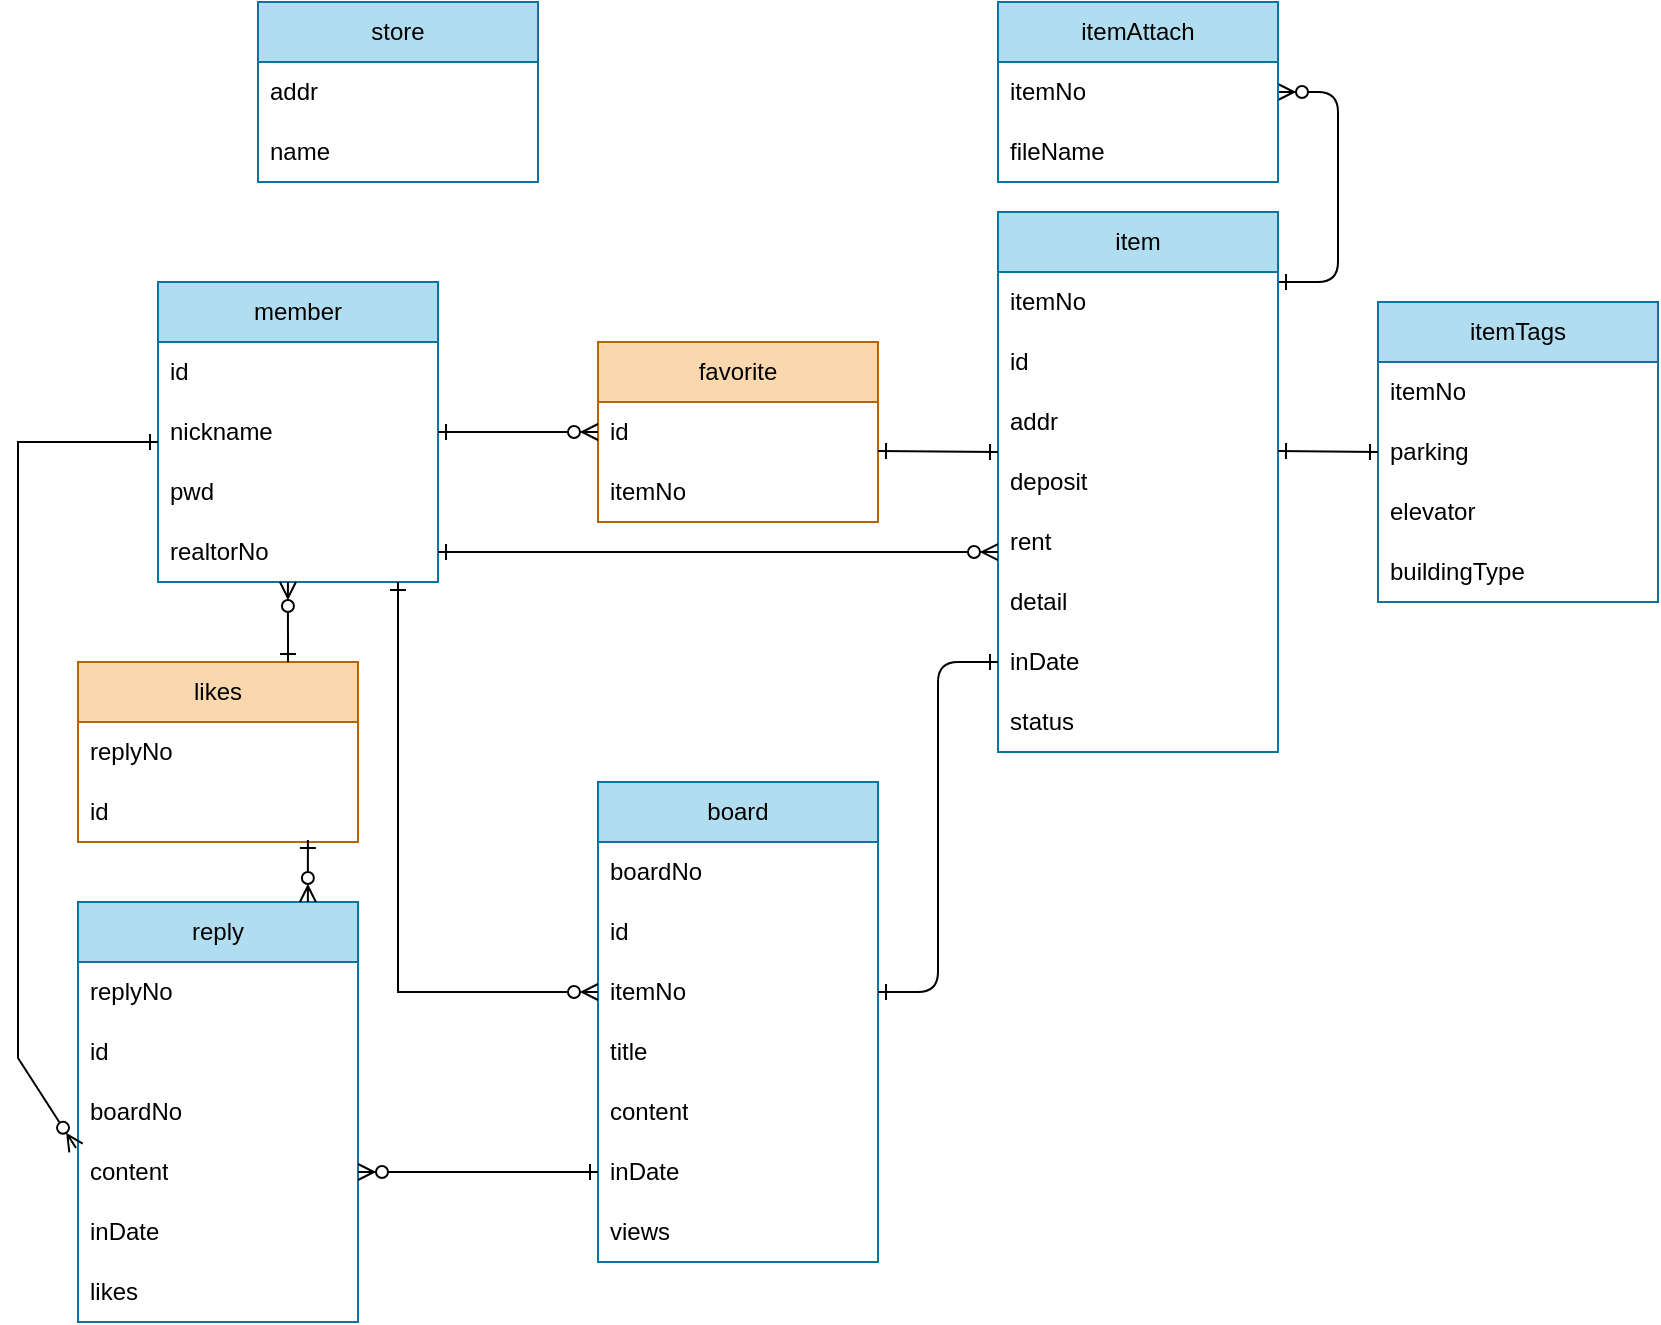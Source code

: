 <mxfile version="21.1.5" type="device">
  <diagram id="R2lEEEUBdFMjLlhIrx00" name="Page-1">
    <mxGraphModel dx="1221" dy="743" grid="1" gridSize="10" guides="1" tooltips="1" connect="1" arrows="1" fold="1" page="1" pageScale="1" pageWidth="850" pageHeight="1100" math="0" shadow="0" extFonts="Permanent Marker^https://fonts.googleapis.com/css?family=Permanent+Marker">
      <root>
        <mxCell id="0" />
        <mxCell id="1" parent="0" />
        <mxCell id="C-vyLk0tnHw3VtMMgP7b-1" value="" style="edgeStyle=entityRelationEdgeStyle;endArrow=ERzeroToMany;startArrow=ERone;endFill=1;startFill=0;exitX=1;exitY=0.167;exitDx=0;exitDy=0;exitPerimeter=0;" parent="1" source="QLP3O7ahc5nEcUDfUB7K-15" target="QLP3O7ahc5nEcUDfUB7K-22" edge="1">
          <mxGeometry width="100" height="100" relative="1" as="geometry">
            <mxPoint x="600" y="200" as="sourcePoint" />
            <mxPoint x="680" y="230" as="targetPoint" />
            <Array as="points">
              <mxPoint x="580" y="220" />
              <mxPoint x="580" y="220" />
              <mxPoint x="580" y="220" />
              <mxPoint x="580" y="220" />
            </Array>
          </mxGeometry>
        </mxCell>
        <mxCell id="QLP3O7ahc5nEcUDfUB7K-8" value="member" style="swimlane;fontStyle=0;childLayout=stackLayout;horizontal=1;startSize=30;horizontalStack=0;resizeParent=1;resizeParentMax=0;resizeLast=0;collapsible=1;marginBottom=0;whiteSpace=wrap;html=1;fillColor=#b1ddf0;strokeColor=#10739e;" parent="1" vertex="1">
          <mxGeometry x="90" y="280" width="140" height="150" as="geometry" />
        </mxCell>
        <mxCell id="QLP3O7ahc5nEcUDfUB7K-9" value="id" style="text;strokeColor=none;fillColor=none;align=left;verticalAlign=middle;spacingLeft=4;spacingRight=4;overflow=hidden;points=[[0,0.5],[1,0.5]];portConstraint=eastwest;rotatable=0;whiteSpace=wrap;html=1;" parent="QLP3O7ahc5nEcUDfUB7K-8" vertex="1">
          <mxGeometry y="30" width="140" height="30" as="geometry" />
        </mxCell>
        <mxCell id="QLP3O7ahc5nEcUDfUB7K-10" value="nickname" style="text;strokeColor=none;fillColor=none;align=left;verticalAlign=middle;spacingLeft=4;spacingRight=4;overflow=hidden;points=[[0,0.5],[1,0.5]];portConstraint=eastwest;rotatable=0;whiteSpace=wrap;html=1;" parent="QLP3O7ahc5nEcUDfUB7K-8" vertex="1">
          <mxGeometry y="60" width="140" height="30" as="geometry" />
        </mxCell>
        <mxCell id="QLP3O7ahc5nEcUDfUB7K-11" value="pwd" style="text;strokeColor=none;fillColor=none;align=left;verticalAlign=middle;spacingLeft=4;spacingRight=4;overflow=hidden;points=[[0,0.5],[1,0.5]];portConstraint=eastwest;rotatable=0;whiteSpace=wrap;html=1;" parent="QLP3O7ahc5nEcUDfUB7K-8" vertex="1">
          <mxGeometry y="90" width="140" height="30" as="geometry" />
        </mxCell>
        <mxCell id="QLP3O7ahc5nEcUDfUB7K-12" value="realtorNo" style="text;strokeColor=none;fillColor=none;align=left;verticalAlign=middle;spacingLeft=4;spacingRight=4;overflow=hidden;points=[[0,0.5],[1,0.5]];portConstraint=eastwest;rotatable=0;whiteSpace=wrap;html=1;" parent="QLP3O7ahc5nEcUDfUB7K-8" vertex="1">
          <mxGeometry y="120" width="140" height="30" as="geometry" />
        </mxCell>
        <mxCell id="QLP3O7ahc5nEcUDfUB7K-13" value="item" style="swimlane;fontStyle=0;childLayout=stackLayout;horizontal=1;startSize=30;horizontalStack=0;resizeParent=1;resizeParentMax=0;resizeLast=0;collapsible=1;marginBottom=0;whiteSpace=wrap;html=1;fillColor=#b1ddf0;strokeColor=#10739e;" parent="1" vertex="1">
          <mxGeometry x="510" y="245" width="140" height="270" as="geometry" />
        </mxCell>
        <mxCell id="QLP3O7ahc5nEcUDfUB7K-15" value="itemNo" style="text;strokeColor=none;fillColor=none;align=left;verticalAlign=middle;spacingLeft=4;spacingRight=4;overflow=hidden;points=[[0,0.5],[1,0.5]];portConstraint=eastwest;rotatable=0;whiteSpace=wrap;html=1;" parent="QLP3O7ahc5nEcUDfUB7K-13" vertex="1">
          <mxGeometry y="30" width="140" height="30" as="geometry" />
        </mxCell>
        <mxCell id="QLP3O7ahc5nEcUDfUB7K-16" value="id" style="text;strokeColor=none;fillColor=none;align=left;verticalAlign=middle;spacingLeft=4;spacingRight=4;overflow=hidden;points=[[0,0.5],[1,0.5]];portConstraint=eastwest;rotatable=0;whiteSpace=wrap;html=1;" parent="QLP3O7ahc5nEcUDfUB7K-13" vertex="1">
          <mxGeometry y="60" width="140" height="30" as="geometry" />
        </mxCell>
        <mxCell id="QLP3O7ahc5nEcUDfUB7K-20" value="addr" style="text;strokeColor=none;fillColor=none;align=left;verticalAlign=middle;spacingLeft=4;spacingRight=4;overflow=hidden;points=[[0,0.5],[1,0.5]];portConstraint=eastwest;rotatable=0;whiteSpace=wrap;html=1;" parent="QLP3O7ahc5nEcUDfUB7K-13" vertex="1">
          <mxGeometry y="90" width="140" height="30" as="geometry" />
        </mxCell>
        <mxCell id="QLP3O7ahc5nEcUDfUB7K-19" value="deposit" style="text;strokeColor=none;fillColor=none;align=left;verticalAlign=middle;spacingLeft=4;spacingRight=4;overflow=hidden;points=[[0,0.5],[1,0.5]];portConstraint=eastwest;rotatable=0;whiteSpace=wrap;html=1;" parent="QLP3O7ahc5nEcUDfUB7K-13" vertex="1">
          <mxGeometry y="120" width="140" height="30" as="geometry" />
        </mxCell>
        <mxCell id="QLP3O7ahc5nEcUDfUB7K-18" value="rent" style="text;strokeColor=none;fillColor=none;align=left;verticalAlign=middle;spacingLeft=4;spacingRight=4;overflow=hidden;points=[[0,0.5],[1,0.5]];portConstraint=eastwest;rotatable=0;whiteSpace=wrap;html=1;" parent="QLP3O7ahc5nEcUDfUB7K-13" vertex="1">
          <mxGeometry y="150" width="140" height="30" as="geometry" />
        </mxCell>
        <mxCell id="QLP3O7ahc5nEcUDfUB7K-17" value="detail" style="text;strokeColor=none;fillColor=none;align=left;verticalAlign=middle;spacingLeft=4;spacingRight=4;overflow=hidden;points=[[0,0.5],[1,0.5]];portConstraint=eastwest;rotatable=0;whiteSpace=wrap;html=1;" parent="QLP3O7ahc5nEcUDfUB7K-13" vertex="1">
          <mxGeometry y="180" width="140" height="30" as="geometry" />
        </mxCell>
        <mxCell id="QLP3O7ahc5nEcUDfUB7K-21" value="inDate" style="text;strokeColor=none;fillColor=none;align=left;verticalAlign=middle;spacingLeft=4;spacingRight=4;overflow=hidden;points=[[0,0.5],[1,0.5]];portConstraint=eastwest;rotatable=0;whiteSpace=wrap;html=1;" parent="QLP3O7ahc5nEcUDfUB7K-13" vertex="1">
          <mxGeometry y="210" width="140" height="30" as="geometry" />
        </mxCell>
        <mxCell id="QLP3O7ahc5nEcUDfUB7K-80" value="status" style="text;strokeColor=none;fillColor=none;align=left;verticalAlign=middle;spacingLeft=4;spacingRight=4;overflow=hidden;points=[[0,0.5],[1,0.5]];portConstraint=eastwest;rotatable=0;whiteSpace=wrap;html=1;" parent="QLP3O7ahc5nEcUDfUB7K-13" vertex="1">
          <mxGeometry y="240" width="140" height="30" as="geometry" />
        </mxCell>
        <mxCell id="QLP3O7ahc5nEcUDfUB7K-22" value="itemAttach" style="swimlane;fontStyle=0;childLayout=stackLayout;horizontal=1;startSize=30;horizontalStack=0;resizeParent=1;resizeParentMax=0;resizeLast=0;collapsible=1;marginBottom=0;whiteSpace=wrap;html=1;fillColor=#b1ddf0;strokeColor=#10739e;" parent="1" vertex="1">
          <mxGeometry x="510" y="140" width="140" height="90" as="geometry" />
        </mxCell>
        <mxCell id="QLP3O7ahc5nEcUDfUB7K-23" value="itemNo" style="text;strokeColor=none;fillColor=none;align=left;verticalAlign=middle;spacingLeft=4;spacingRight=4;overflow=hidden;points=[[0,0.5],[1,0.5]];portConstraint=eastwest;rotatable=0;whiteSpace=wrap;html=1;" parent="QLP3O7ahc5nEcUDfUB7K-22" vertex="1">
          <mxGeometry y="30" width="140" height="30" as="geometry" />
        </mxCell>
        <mxCell id="QLP3O7ahc5nEcUDfUB7K-24" value="fileName" style="text;strokeColor=none;fillColor=none;align=left;verticalAlign=middle;spacingLeft=4;spacingRight=4;overflow=hidden;points=[[0,0.5],[1,0.5]];portConstraint=eastwest;rotatable=0;whiteSpace=wrap;html=1;" parent="QLP3O7ahc5nEcUDfUB7K-22" vertex="1">
          <mxGeometry y="60" width="140" height="30" as="geometry" />
        </mxCell>
        <mxCell id="QLP3O7ahc5nEcUDfUB7K-26" value="itemTags" style="swimlane;fontStyle=0;childLayout=stackLayout;horizontal=1;startSize=30;horizontalStack=0;resizeParent=1;resizeParentMax=0;resizeLast=0;collapsible=1;marginBottom=0;whiteSpace=wrap;html=1;fillColor=#b1ddf0;strokeColor=#10739e;" parent="1" vertex="1">
          <mxGeometry x="700" y="290" width="140" height="150" as="geometry" />
        </mxCell>
        <mxCell id="QLP3O7ahc5nEcUDfUB7K-27" value="itemNo" style="text;strokeColor=none;fillColor=none;align=left;verticalAlign=middle;spacingLeft=4;spacingRight=4;overflow=hidden;points=[[0,0.5],[1,0.5]];portConstraint=eastwest;rotatable=0;whiteSpace=wrap;html=1;" parent="QLP3O7ahc5nEcUDfUB7K-26" vertex="1">
          <mxGeometry y="30" width="140" height="30" as="geometry" />
        </mxCell>
        <mxCell id="QLP3O7ahc5nEcUDfUB7K-28" value="parking" style="text;strokeColor=none;fillColor=none;align=left;verticalAlign=middle;spacingLeft=4;spacingRight=4;overflow=hidden;points=[[0,0.5],[1,0.5]];portConstraint=eastwest;rotatable=0;whiteSpace=wrap;html=1;" parent="QLP3O7ahc5nEcUDfUB7K-26" vertex="1">
          <mxGeometry y="60" width="140" height="30" as="geometry" />
        </mxCell>
        <mxCell id="QLP3O7ahc5nEcUDfUB7K-29" value="elevator" style="text;strokeColor=none;fillColor=none;align=left;verticalAlign=middle;spacingLeft=4;spacingRight=4;overflow=hidden;points=[[0,0.5],[1,0.5]];portConstraint=eastwest;rotatable=0;whiteSpace=wrap;html=1;" parent="QLP3O7ahc5nEcUDfUB7K-26" vertex="1">
          <mxGeometry y="90" width="140" height="30" as="geometry" />
        </mxCell>
        <mxCell id="QLP3O7ahc5nEcUDfUB7K-30" value="buildingType" style="text;strokeColor=none;fillColor=none;align=left;verticalAlign=middle;spacingLeft=4;spacingRight=4;overflow=hidden;points=[[0,0.5],[1,0.5]];portConstraint=eastwest;rotatable=0;whiteSpace=wrap;html=1;" parent="QLP3O7ahc5nEcUDfUB7K-26" vertex="1">
          <mxGeometry y="120" width="140" height="30" as="geometry" />
        </mxCell>
        <mxCell id="QLP3O7ahc5nEcUDfUB7K-31" value="store" style="swimlane;fontStyle=0;childLayout=stackLayout;horizontal=1;startSize=30;horizontalStack=0;resizeParent=1;resizeParentMax=0;resizeLast=0;collapsible=1;marginBottom=0;whiteSpace=wrap;html=1;fillColor=#b1ddf0;strokeColor=#10739e;" parent="1" vertex="1">
          <mxGeometry x="140" y="140" width="140" height="90" as="geometry" />
        </mxCell>
        <mxCell id="QLP3O7ahc5nEcUDfUB7K-32" value="addr" style="text;strokeColor=none;fillColor=none;align=left;verticalAlign=middle;spacingLeft=4;spacingRight=4;overflow=hidden;points=[[0,0.5],[1,0.5]];portConstraint=eastwest;rotatable=0;whiteSpace=wrap;html=1;" parent="QLP3O7ahc5nEcUDfUB7K-31" vertex="1">
          <mxGeometry y="30" width="140" height="30" as="geometry" />
        </mxCell>
        <mxCell id="QLP3O7ahc5nEcUDfUB7K-33" value="name" style="text;strokeColor=none;fillColor=none;align=left;verticalAlign=middle;spacingLeft=4;spacingRight=4;overflow=hidden;points=[[0,0.5],[1,0.5]];portConstraint=eastwest;rotatable=0;whiteSpace=wrap;html=1;" parent="QLP3O7ahc5nEcUDfUB7K-31" vertex="1">
          <mxGeometry y="60" width="140" height="30" as="geometry" />
        </mxCell>
        <mxCell id="QLP3O7ahc5nEcUDfUB7K-35" value="board" style="swimlane;fontStyle=0;childLayout=stackLayout;horizontal=1;startSize=30;horizontalStack=0;resizeParent=1;resizeParentMax=0;resizeLast=0;collapsible=1;marginBottom=0;whiteSpace=wrap;html=1;fillColor=#b1ddf0;strokeColor=#10739e;" parent="1" vertex="1">
          <mxGeometry x="310" y="530" width="140" height="240" as="geometry" />
        </mxCell>
        <mxCell id="QLP3O7ahc5nEcUDfUB7K-36" value="boardNo" style="text;strokeColor=none;fillColor=none;align=left;verticalAlign=middle;spacingLeft=4;spacingRight=4;overflow=hidden;points=[[0,0.5],[1,0.5]];portConstraint=eastwest;rotatable=0;whiteSpace=wrap;html=1;" parent="QLP3O7ahc5nEcUDfUB7K-35" vertex="1">
          <mxGeometry y="30" width="140" height="30" as="geometry" />
        </mxCell>
        <mxCell id="QLP3O7ahc5nEcUDfUB7K-37" value="id" style="text;strokeColor=none;fillColor=none;align=left;verticalAlign=middle;spacingLeft=4;spacingRight=4;overflow=hidden;points=[[0,0.5],[1,0.5]];portConstraint=eastwest;rotatable=0;whiteSpace=wrap;html=1;" parent="QLP3O7ahc5nEcUDfUB7K-35" vertex="1">
          <mxGeometry y="60" width="140" height="30" as="geometry" />
        </mxCell>
        <mxCell id="QLP3O7ahc5nEcUDfUB7K-38" value="itemNo" style="text;strokeColor=none;fillColor=none;align=left;verticalAlign=middle;spacingLeft=4;spacingRight=4;overflow=hidden;points=[[0,0.5],[1,0.5]];portConstraint=eastwest;rotatable=0;whiteSpace=wrap;html=1;" parent="QLP3O7ahc5nEcUDfUB7K-35" vertex="1">
          <mxGeometry y="90" width="140" height="30" as="geometry" />
        </mxCell>
        <mxCell id="QLP3O7ahc5nEcUDfUB7K-42" value="title" style="text;strokeColor=none;fillColor=none;align=left;verticalAlign=middle;spacingLeft=4;spacingRight=4;overflow=hidden;points=[[0,0.5],[1,0.5]];portConstraint=eastwest;rotatable=0;whiteSpace=wrap;html=1;" parent="QLP3O7ahc5nEcUDfUB7K-35" vertex="1">
          <mxGeometry y="120" width="140" height="30" as="geometry" />
        </mxCell>
        <mxCell id="QLP3O7ahc5nEcUDfUB7K-41" value="content" style="text;strokeColor=none;fillColor=none;align=left;verticalAlign=middle;spacingLeft=4;spacingRight=4;overflow=hidden;points=[[0,0.5],[1,0.5]];portConstraint=eastwest;rotatable=0;whiteSpace=wrap;html=1;" parent="QLP3O7ahc5nEcUDfUB7K-35" vertex="1">
          <mxGeometry y="150" width="140" height="30" as="geometry" />
        </mxCell>
        <mxCell id="QLP3O7ahc5nEcUDfUB7K-40" value="inDate" style="text;strokeColor=none;fillColor=none;align=left;verticalAlign=middle;spacingLeft=4;spacingRight=4;overflow=hidden;points=[[0,0.5],[1,0.5]];portConstraint=eastwest;rotatable=0;whiteSpace=wrap;html=1;" parent="QLP3O7ahc5nEcUDfUB7K-35" vertex="1">
          <mxGeometry y="180" width="140" height="30" as="geometry" />
        </mxCell>
        <mxCell id="QLP3O7ahc5nEcUDfUB7K-39" value="views" style="text;strokeColor=none;fillColor=none;align=left;verticalAlign=middle;spacingLeft=4;spacingRight=4;overflow=hidden;points=[[0,0.5],[1,0.5]];portConstraint=eastwest;rotatable=0;whiteSpace=wrap;html=1;" parent="QLP3O7ahc5nEcUDfUB7K-35" vertex="1">
          <mxGeometry y="210" width="140" height="30" as="geometry" />
        </mxCell>
        <mxCell id="QLP3O7ahc5nEcUDfUB7K-43" value="reply" style="swimlane;fontStyle=0;childLayout=stackLayout;horizontal=1;startSize=30;horizontalStack=0;resizeParent=1;resizeParentMax=0;resizeLast=0;collapsible=1;marginBottom=0;whiteSpace=wrap;html=1;fillColor=#b1ddf0;strokeColor=#10739e;" parent="1" vertex="1">
          <mxGeometry x="50" y="590" width="140" height="210" as="geometry" />
        </mxCell>
        <mxCell id="QLP3O7ahc5nEcUDfUB7K-44" value="replyNo" style="text;strokeColor=none;fillColor=none;align=left;verticalAlign=middle;spacingLeft=4;spacingRight=4;overflow=hidden;points=[[0,0.5],[1,0.5]];portConstraint=eastwest;rotatable=0;whiteSpace=wrap;html=1;" parent="QLP3O7ahc5nEcUDfUB7K-43" vertex="1">
          <mxGeometry y="30" width="140" height="30" as="geometry" />
        </mxCell>
        <mxCell id="QLP3O7ahc5nEcUDfUB7K-45" value="id" style="text;strokeColor=none;fillColor=none;align=left;verticalAlign=middle;spacingLeft=4;spacingRight=4;overflow=hidden;points=[[0,0.5],[1,0.5]];portConstraint=eastwest;rotatable=0;whiteSpace=wrap;html=1;" parent="QLP3O7ahc5nEcUDfUB7K-43" vertex="1">
          <mxGeometry y="60" width="140" height="30" as="geometry" />
        </mxCell>
        <mxCell id="QLP3O7ahc5nEcUDfUB7K-46" value="boardNo" style="text;strokeColor=none;fillColor=none;align=left;verticalAlign=middle;spacingLeft=4;spacingRight=4;overflow=hidden;points=[[0,0.5],[1,0.5]];portConstraint=eastwest;rotatable=0;whiteSpace=wrap;html=1;" parent="QLP3O7ahc5nEcUDfUB7K-43" vertex="1">
          <mxGeometry y="90" width="140" height="30" as="geometry" />
        </mxCell>
        <mxCell id="QLP3O7ahc5nEcUDfUB7K-49" value="content" style="text;strokeColor=none;fillColor=none;align=left;verticalAlign=middle;spacingLeft=4;spacingRight=4;overflow=hidden;points=[[0,0.5],[1,0.5]];portConstraint=eastwest;rotatable=0;whiteSpace=wrap;html=1;" parent="QLP3O7ahc5nEcUDfUB7K-43" vertex="1">
          <mxGeometry y="120" width="140" height="30" as="geometry" />
        </mxCell>
        <mxCell id="QLP3O7ahc5nEcUDfUB7K-48" value="inDate" style="text;strokeColor=none;fillColor=none;align=left;verticalAlign=middle;spacingLeft=4;spacingRight=4;overflow=hidden;points=[[0,0.5],[1,0.5]];portConstraint=eastwest;rotatable=0;whiteSpace=wrap;html=1;" parent="QLP3O7ahc5nEcUDfUB7K-43" vertex="1">
          <mxGeometry y="150" width="140" height="30" as="geometry" />
        </mxCell>
        <mxCell id="QLP3O7ahc5nEcUDfUB7K-47" value="likes" style="text;strokeColor=none;fillColor=none;align=left;verticalAlign=middle;spacingLeft=4;spacingRight=4;overflow=hidden;points=[[0,0.5],[1,0.5]];portConstraint=eastwest;rotatable=0;whiteSpace=wrap;html=1;" parent="QLP3O7ahc5nEcUDfUB7K-43" vertex="1">
          <mxGeometry y="180" width="140" height="30" as="geometry" />
        </mxCell>
        <mxCell id="QLP3O7ahc5nEcUDfUB7K-50" value="favorite" style="swimlane;fontStyle=0;childLayout=stackLayout;horizontal=1;startSize=30;horizontalStack=0;resizeParent=1;resizeParentMax=0;resizeLast=0;collapsible=1;marginBottom=0;whiteSpace=wrap;html=1;fillColor=#fad7ac;strokeColor=#b46504;" parent="1" vertex="1">
          <mxGeometry x="310" y="310" width="140" height="90" as="geometry" />
        </mxCell>
        <mxCell id="QLP3O7ahc5nEcUDfUB7K-51" value="id" style="text;strokeColor=none;fillColor=none;align=left;verticalAlign=middle;spacingLeft=4;spacingRight=4;overflow=hidden;points=[[0,0.5],[1,0.5]];portConstraint=eastwest;rotatable=0;whiteSpace=wrap;html=1;" parent="QLP3O7ahc5nEcUDfUB7K-50" vertex="1">
          <mxGeometry y="30" width="140" height="30" as="geometry" />
        </mxCell>
        <mxCell id="QLP3O7ahc5nEcUDfUB7K-52" value="itemNo" style="text;strokeColor=none;fillColor=none;align=left;verticalAlign=middle;spacingLeft=4;spacingRight=4;overflow=hidden;points=[[0,0.5],[1,0.5]];portConstraint=eastwest;rotatable=0;whiteSpace=wrap;html=1;" parent="QLP3O7ahc5nEcUDfUB7K-50" vertex="1">
          <mxGeometry y="60" width="140" height="30" as="geometry" />
        </mxCell>
        <mxCell id="QLP3O7ahc5nEcUDfUB7K-54" value="" style="edgeStyle=entityRelationEdgeStyle;endArrow=ERzeroToMany;startArrow=ERone;endFill=1;startFill=0;exitX=1;exitY=0.5;exitDx=0;exitDy=0;entryX=0;entryY=0.5;entryDx=0;entryDy=0;" parent="1" source="QLP3O7ahc5nEcUDfUB7K-10" target="QLP3O7ahc5nEcUDfUB7K-51" edge="1">
          <mxGeometry width="100" height="100" relative="1" as="geometry">
            <mxPoint x="250" y="350" as="sourcePoint" />
            <mxPoint x="330" y="380" as="targetPoint" />
            <Array as="points">
              <mxPoint x="230" y="400" />
            </Array>
          </mxGeometry>
        </mxCell>
        <mxCell id="QLP3O7ahc5nEcUDfUB7K-56" value="" style="edgeStyle=entityRelationEdgeStyle;endArrow=ERzeroToMany;startArrow=ERone;endFill=1;startFill=0;exitX=1;exitY=0.5;exitDx=0;exitDy=0;entryX=0;entryY=0.667;entryDx=0;entryDy=0;entryPerimeter=0;" parent="1" source="QLP3O7ahc5nEcUDfUB7K-12" target="QLP3O7ahc5nEcUDfUB7K-18" edge="1">
          <mxGeometry width="100" height="100" relative="1" as="geometry">
            <mxPoint x="240" y="420" as="sourcePoint" />
            <mxPoint x="350" y="420" as="targetPoint" />
            <Array as="points">
              <mxPoint x="240" y="465" />
            </Array>
          </mxGeometry>
        </mxCell>
        <mxCell id="QLP3O7ahc5nEcUDfUB7K-60" value="" style="edgeStyle=entityRelationEdgeStyle;endArrow=ERone;startArrow=ERone;endFill=0;startFill=0;entryX=0;entryY=0.5;entryDx=0;entryDy=0;exitX=1;exitY=0.5;exitDx=0;exitDy=0;" parent="1" source="QLP3O7ahc5nEcUDfUB7K-38" target="QLP3O7ahc5nEcUDfUB7K-21" edge="1">
          <mxGeometry width="100" height="100" relative="1" as="geometry">
            <mxPoint x="470" y="637" as="sourcePoint" />
            <mxPoint x="569" y="510" as="targetPoint" />
            <Array as="points">
              <mxPoint x="559" y="700" />
            </Array>
          </mxGeometry>
        </mxCell>
        <mxCell id="QLP3O7ahc5nEcUDfUB7K-61" value="" style="edgeStyle=entityRelationEdgeStyle;endArrow=ERzeroToMany;startArrow=ERone;endFill=1;startFill=0;exitX=0;exitY=0.5;exitDx=0;exitDy=0;entryX=1;entryY=0.5;entryDx=0;entryDy=0;bendable=0;" parent="1" source="QLP3O7ahc5nEcUDfUB7K-40" target="QLP3O7ahc5nEcUDfUB7K-49" edge="1">
          <mxGeometry width="100" height="100" relative="1" as="geometry">
            <mxPoint x="180" y="640" as="sourcePoint" />
            <mxPoint x="335" y="878" as="targetPoint" />
            <Array as="points">
              <mxPoint x="3" y="814" />
            </Array>
          </mxGeometry>
        </mxCell>
        <mxCell id="QLP3O7ahc5nEcUDfUB7K-74" value="" style="endArrow=ERone;html=1;rounded=0;exitX=-0.007;exitY=0.1;exitDx=0;exitDy=0;exitPerimeter=0;startArrow=ERzeroToMany;startFill=0;endFill=0;" parent="1" source="QLP3O7ahc5nEcUDfUB7K-49" edge="1">
          <mxGeometry width="50" height="50" relative="1" as="geometry">
            <mxPoint x="20" y="530" as="sourcePoint" />
            <mxPoint x="90" y="360" as="targetPoint" />
            <Array as="points">
              <mxPoint x="20" y="668" />
              <mxPoint x="20" y="360" />
            </Array>
          </mxGeometry>
        </mxCell>
        <mxCell id="QLP3O7ahc5nEcUDfUB7K-76" value="" style="endArrow=ERone;html=1;rounded=0;exitX=1;exitY=0.667;exitDx=0;exitDy=0;exitPerimeter=0;startArrow=ERone;startFill=0;endFill=0;" parent="1" edge="1">
          <mxGeometry width="50" height="50" relative="1" as="geometry">
            <mxPoint x="450" y="364.51" as="sourcePoint" />
            <mxPoint x="510" y="365" as="targetPoint" />
          </mxGeometry>
        </mxCell>
        <mxCell id="QLP3O7ahc5nEcUDfUB7K-78" value="" style="endArrow=ERone;html=1;rounded=0;exitX=0;exitY=0.5;exitDx=0;exitDy=0;startArrow=ERzeroToMany;startFill=0;endFill=0;" parent="1" source="QLP3O7ahc5nEcUDfUB7K-38" edge="1">
          <mxGeometry width="50" height="50" relative="1" as="geometry">
            <mxPoint x="59" y="678" as="sourcePoint" />
            <mxPoint x="210" y="430" as="targetPoint" />
            <Array as="points">
              <mxPoint x="210" y="635" />
            </Array>
          </mxGeometry>
        </mxCell>
        <mxCell id="QLP3O7ahc5nEcUDfUB7K-79" value="" style="endArrow=ERone;html=1;rounded=0;exitX=1;exitY=0.667;exitDx=0;exitDy=0;exitPerimeter=0;startArrow=ERone;startFill=0;endFill=0;" parent="1" edge="1">
          <mxGeometry width="50" height="50" relative="1" as="geometry">
            <mxPoint x="650" y="364.5" as="sourcePoint" />
            <mxPoint x="700" y="365" as="targetPoint" />
          </mxGeometry>
        </mxCell>
        <mxCell id="xPArnbvOz4wMvX3Yrwkd-1" value="likes" style="swimlane;fontStyle=0;childLayout=stackLayout;horizontal=1;startSize=30;horizontalStack=0;resizeParent=1;resizeParentMax=0;resizeLast=0;collapsible=1;marginBottom=0;whiteSpace=wrap;html=1;fillColor=#fad7ac;strokeColor=#b46504;" vertex="1" parent="1">
          <mxGeometry x="50" y="470" width="140" height="90" as="geometry" />
        </mxCell>
        <mxCell id="xPArnbvOz4wMvX3Yrwkd-2" value="replyNo" style="text;strokeColor=none;fillColor=none;align=left;verticalAlign=middle;spacingLeft=4;spacingRight=4;overflow=hidden;points=[[0,0.5],[1,0.5]];portConstraint=eastwest;rotatable=0;whiteSpace=wrap;html=1;" vertex="1" parent="xPArnbvOz4wMvX3Yrwkd-1">
          <mxGeometry y="30" width="140" height="30" as="geometry" />
        </mxCell>
        <mxCell id="xPArnbvOz4wMvX3Yrwkd-3" value="id" style="text;strokeColor=none;fillColor=none;align=left;verticalAlign=middle;spacingLeft=4;spacingRight=4;overflow=hidden;points=[[0,0.5],[1,0.5]];portConstraint=eastwest;rotatable=0;whiteSpace=wrap;html=1;" vertex="1" parent="xPArnbvOz4wMvX3Yrwkd-1">
          <mxGeometry y="60" width="140" height="30" as="geometry" />
        </mxCell>
        <mxCell id="xPArnbvOz4wMvX3Yrwkd-4" value="" style="endArrow=ERzeroToMany;html=1;rounded=0;exitX=0.75;exitY=0;exitDx=0;exitDy=0;startArrow=ERone;startFill=0;endFill=0;entryX=0.464;entryY=1;entryDx=0;entryDy=0;entryPerimeter=0;" edge="1" parent="1" source="xPArnbvOz4wMvX3Yrwkd-1" target="QLP3O7ahc5nEcUDfUB7K-12">
          <mxGeometry width="50" height="50" relative="1" as="geometry">
            <mxPoint x="50" y="450" as="sourcePoint" />
            <mxPoint x="160" y="420" as="targetPoint" />
          </mxGeometry>
        </mxCell>
        <mxCell id="xPArnbvOz4wMvX3Yrwkd-6" value="" style="endArrow=ERone;html=1;rounded=0;exitX=0.821;exitY=0;exitDx=0;exitDy=0;startArrow=ERzeroToMany;startFill=0;endFill=0;entryX=0.821;entryY=0.967;entryDx=0;entryDy=0;entryPerimeter=0;exitPerimeter=0;" edge="1" parent="1" source="QLP3O7ahc5nEcUDfUB7K-43" target="xPArnbvOz4wMvX3Yrwkd-3">
          <mxGeometry width="50" height="50" relative="1" as="geometry">
            <mxPoint x="165" y="480" as="sourcePoint" />
            <mxPoint x="165" y="440" as="targetPoint" />
          </mxGeometry>
        </mxCell>
      </root>
    </mxGraphModel>
  </diagram>
</mxfile>
